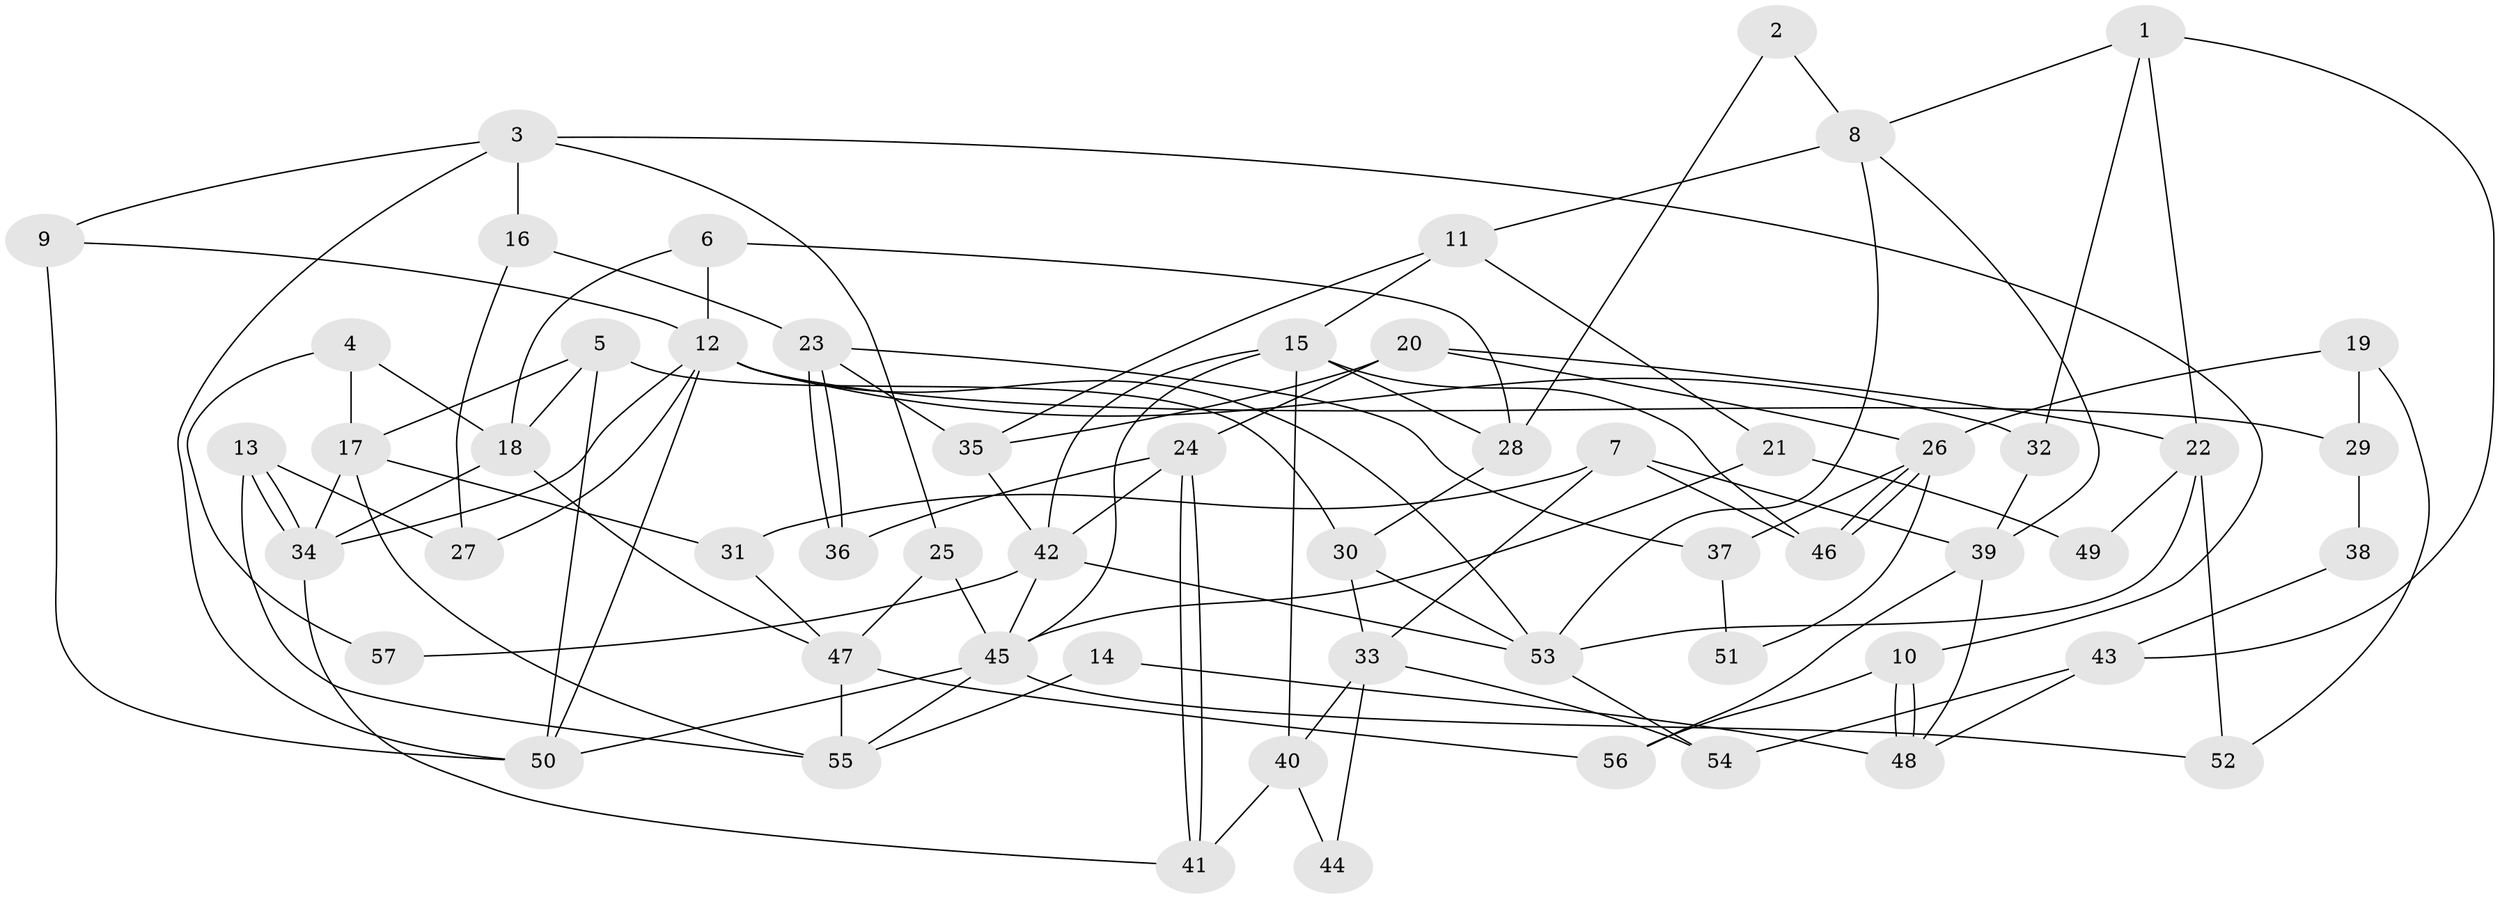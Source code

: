// coarse degree distribution, {5: 0.3125, 2: 0.0625, 3: 0.15625, 4: 0.1875, 6: 0.125, 7: 0.09375, 8: 0.0625}
// Generated by graph-tools (version 1.1) at 2025/41/03/06/25 10:41:53]
// undirected, 57 vertices, 114 edges
graph export_dot {
graph [start="1"]
  node [color=gray90,style=filled];
  1;
  2;
  3;
  4;
  5;
  6;
  7;
  8;
  9;
  10;
  11;
  12;
  13;
  14;
  15;
  16;
  17;
  18;
  19;
  20;
  21;
  22;
  23;
  24;
  25;
  26;
  27;
  28;
  29;
  30;
  31;
  32;
  33;
  34;
  35;
  36;
  37;
  38;
  39;
  40;
  41;
  42;
  43;
  44;
  45;
  46;
  47;
  48;
  49;
  50;
  51;
  52;
  53;
  54;
  55;
  56;
  57;
  1 -- 43;
  1 -- 32;
  1 -- 8;
  1 -- 22;
  2 -- 8;
  2 -- 28;
  3 -- 50;
  3 -- 25;
  3 -- 9;
  3 -- 10;
  3 -- 16;
  4 -- 17;
  4 -- 18;
  4 -- 57;
  5 -- 50;
  5 -- 18;
  5 -- 17;
  5 -- 30;
  6 -- 18;
  6 -- 12;
  6 -- 28;
  7 -- 46;
  7 -- 33;
  7 -- 31;
  7 -- 39;
  8 -- 53;
  8 -- 11;
  8 -- 39;
  9 -- 50;
  9 -- 12;
  10 -- 48;
  10 -- 48;
  10 -- 56;
  11 -- 15;
  11 -- 21;
  11 -- 35;
  12 -- 34;
  12 -- 27;
  12 -- 29;
  12 -- 32;
  12 -- 50;
  12 -- 53;
  13 -- 27;
  13 -- 34;
  13 -- 34;
  13 -- 55;
  14 -- 48;
  14 -- 55;
  15 -- 45;
  15 -- 28;
  15 -- 40;
  15 -- 42;
  15 -- 46;
  16 -- 23;
  16 -- 27;
  17 -- 55;
  17 -- 31;
  17 -- 34;
  18 -- 47;
  18 -- 34;
  19 -- 26;
  19 -- 52;
  19 -- 29;
  20 -- 22;
  20 -- 24;
  20 -- 26;
  20 -- 35;
  21 -- 45;
  21 -- 49;
  22 -- 53;
  22 -- 49;
  22 -- 52;
  23 -- 35;
  23 -- 36;
  23 -- 36;
  23 -- 37;
  24 -- 42;
  24 -- 41;
  24 -- 41;
  24 -- 36;
  25 -- 47;
  25 -- 45;
  26 -- 46;
  26 -- 46;
  26 -- 37;
  26 -- 51;
  28 -- 30;
  29 -- 38;
  30 -- 53;
  30 -- 33;
  31 -- 47;
  32 -- 39;
  33 -- 40;
  33 -- 44;
  33 -- 54;
  34 -- 41;
  35 -- 42;
  37 -- 51;
  38 -- 43;
  39 -- 48;
  39 -- 56;
  40 -- 41;
  40 -- 44;
  42 -- 45;
  42 -- 53;
  42 -- 57;
  43 -- 48;
  43 -- 54;
  45 -- 55;
  45 -- 50;
  45 -- 52;
  47 -- 56;
  47 -- 55;
  53 -- 54;
}
